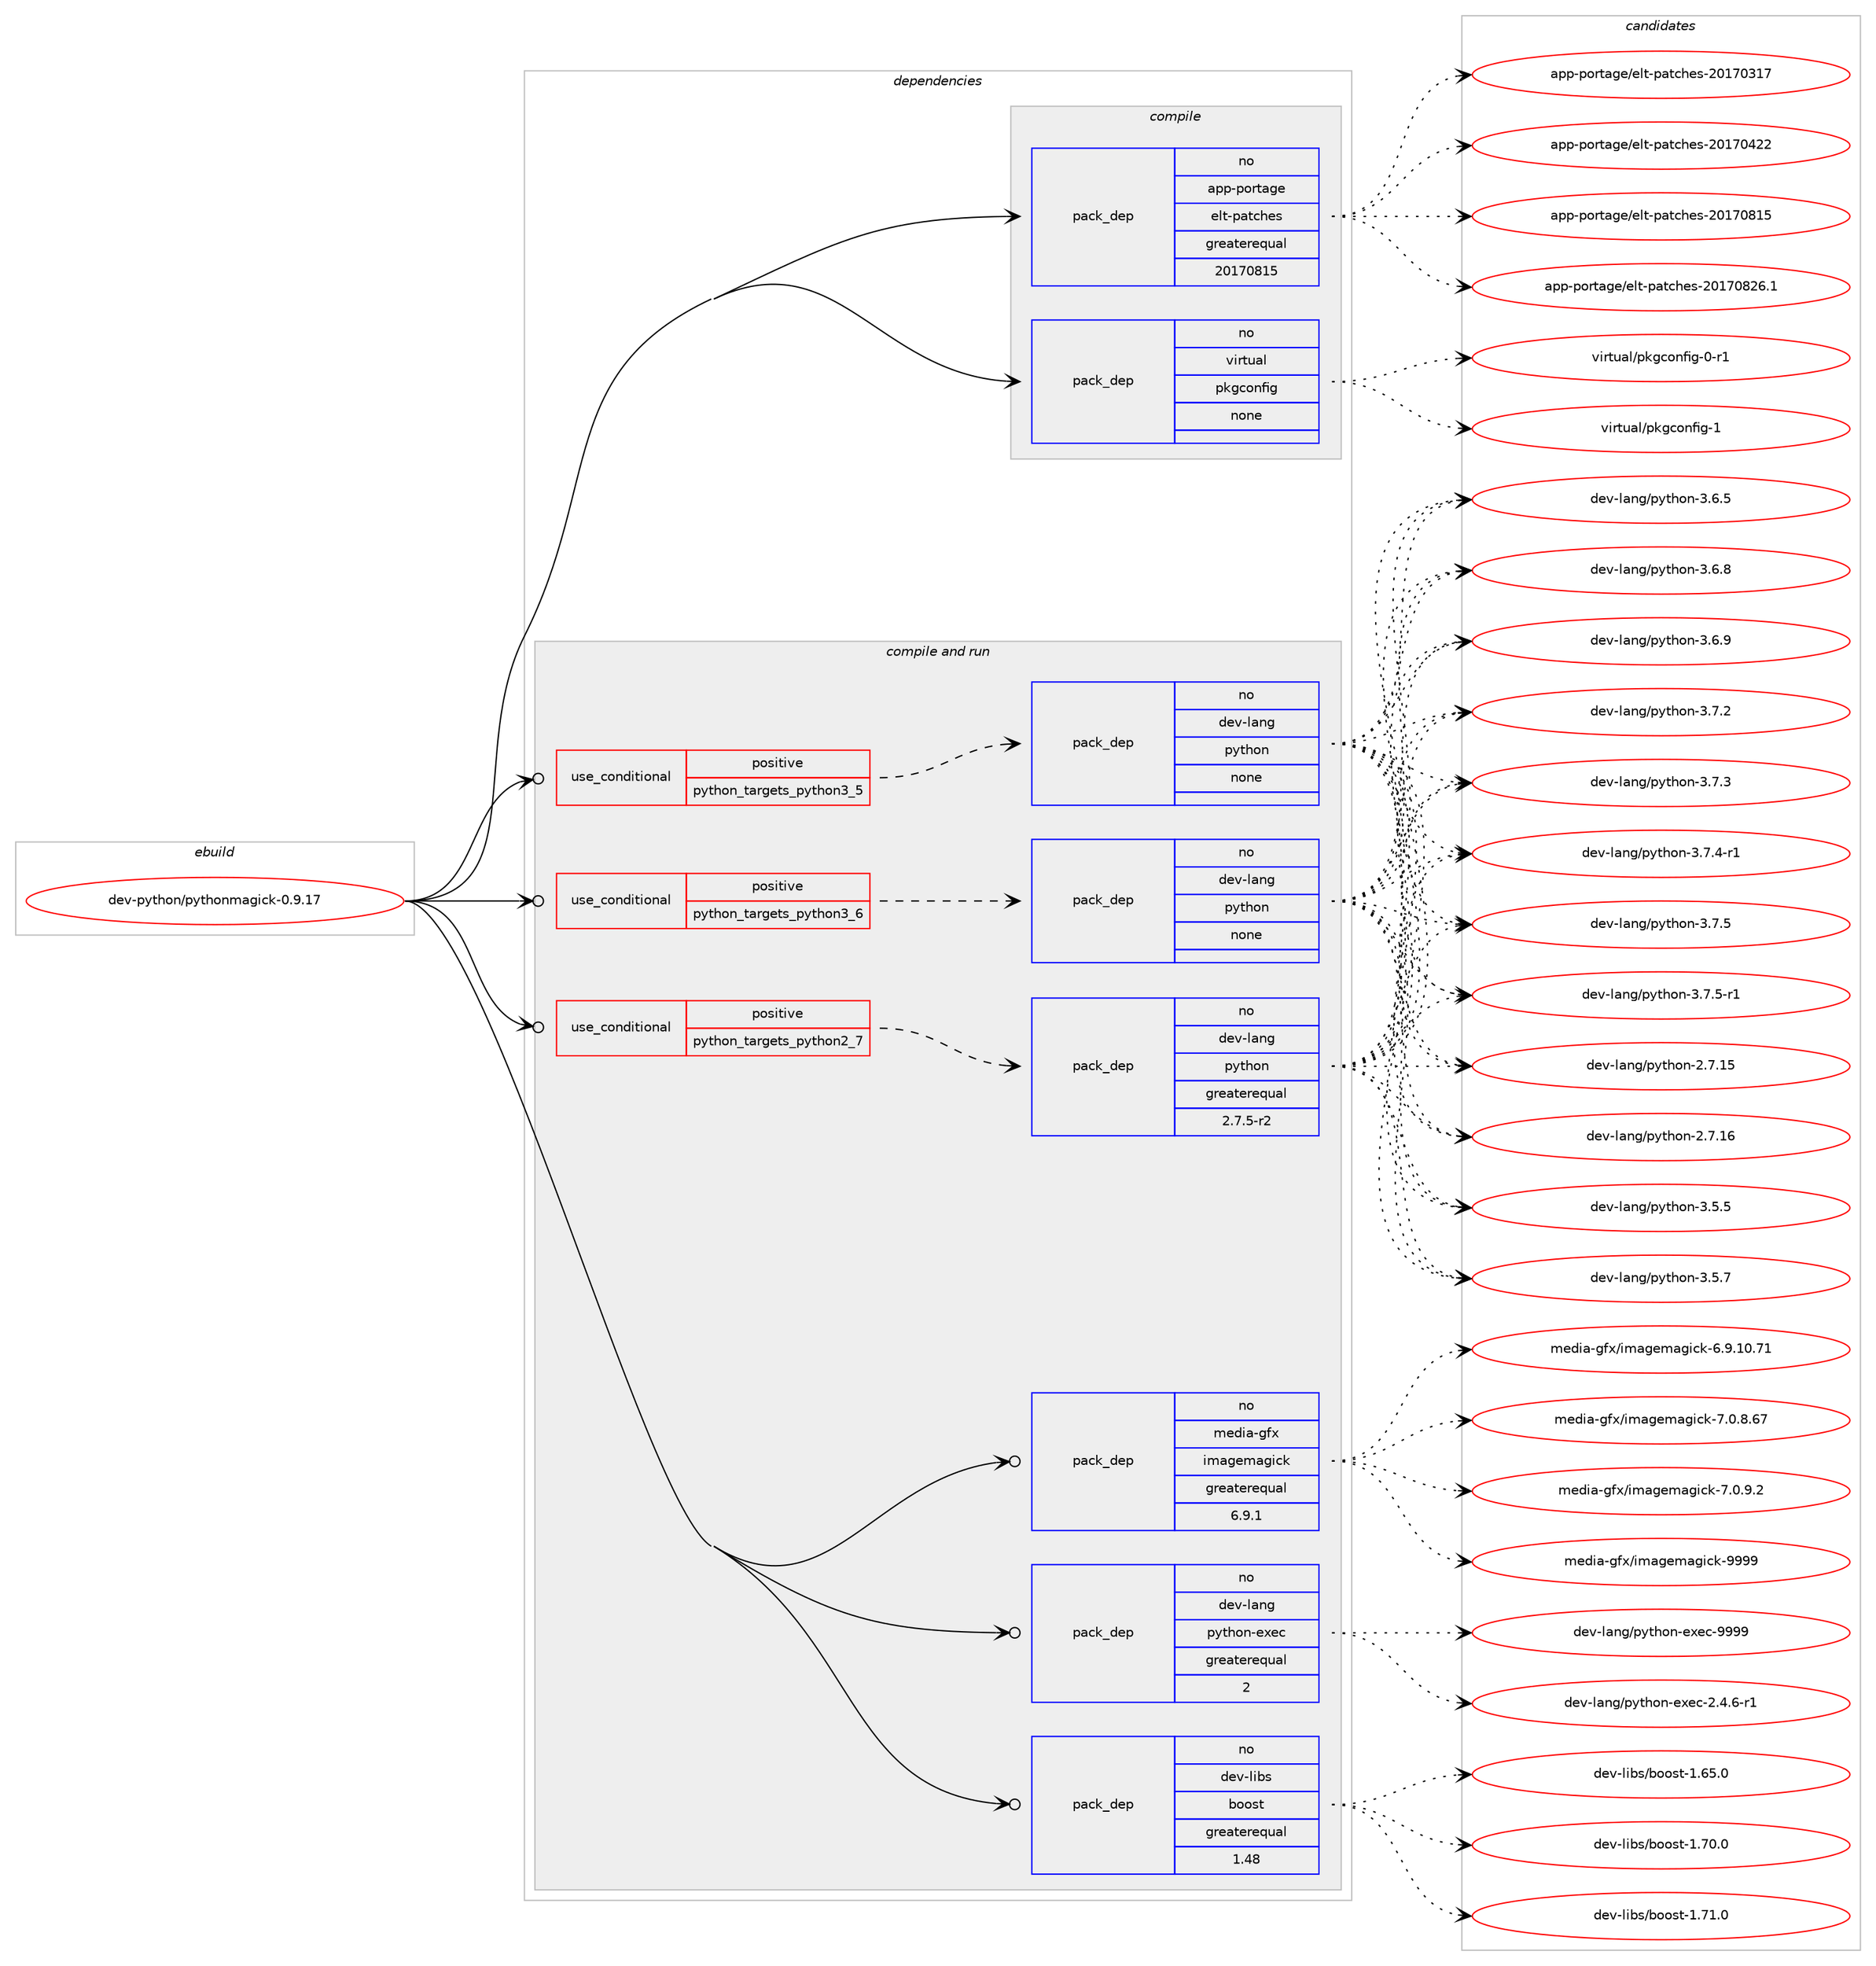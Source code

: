 digraph prolog {

# *************
# Graph options
# *************

newrank=true;
concentrate=true;
compound=true;
graph [rankdir=LR,fontname=Helvetica,fontsize=10,ranksep=1.5];#, ranksep=2.5, nodesep=0.2];
edge  [arrowhead=vee];
node  [fontname=Helvetica,fontsize=10];

# **********
# The ebuild
# **********

subgraph cluster_leftcol {
color=gray;
rank=same;
label=<<i>ebuild</i>>;
id [label="dev-python/pythonmagick-0.9.17", color=red, width=4, href="../dev-python/pythonmagick-0.9.17.svg"];
}

# ****************
# The dependencies
# ****************

subgraph cluster_midcol {
color=gray;
label=<<i>dependencies</i>>;
subgraph cluster_compile {
fillcolor="#eeeeee";
style=filled;
label=<<i>compile</i>>;
subgraph pack473518 {
dependency633439 [label=<<TABLE BORDER="0" CELLBORDER="1" CELLSPACING="0" CELLPADDING="4" WIDTH="220"><TR><TD ROWSPAN="6" CELLPADDING="30">pack_dep</TD></TR><TR><TD WIDTH="110">no</TD></TR><TR><TD>app-portage</TD></TR><TR><TD>elt-patches</TD></TR><TR><TD>greaterequal</TD></TR><TR><TD>20170815</TD></TR></TABLE>>, shape=none, color=blue];
}
id:e -> dependency633439:w [weight=20,style="solid",arrowhead="vee"];
subgraph pack473519 {
dependency633440 [label=<<TABLE BORDER="0" CELLBORDER="1" CELLSPACING="0" CELLPADDING="4" WIDTH="220"><TR><TD ROWSPAN="6" CELLPADDING="30">pack_dep</TD></TR><TR><TD WIDTH="110">no</TD></TR><TR><TD>virtual</TD></TR><TR><TD>pkgconfig</TD></TR><TR><TD>none</TD></TR><TR><TD></TD></TR></TABLE>>, shape=none, color=blue];
}
id:e -> dependency633440:w [weight=20,style="solid",arrowhead="vee"];
}
subgraph cluster_compileandrun {
fillcolor="#eeeeee";
style=filled;
label=<<i>compile and run</i>>;
subgraph cond148048 {
dependency633441 [label=<<TABLE BORDER="0" CELLBORDER="1" CELLSPACING="0" CELLPADDING="4"><TR><TD ROWSPAN="3" CELLPADDING="10">use_conditional</TD></TR><TR><TD>positive</TD></TR><TR><TD>python_targets_python2_7</TD></TR></TABLE>>, shape=none, color=red];
subgraph pack473520 {
dependency633442 [label=<<TABLE BORDER="0" CELLBORDER="1" CELLSPACING="0" CELLPADDING="4" WIDTH="220"><TR><TD ROWSPAN="6" CELLPADDING="30">pack_dep</TD></TR><TR><TD WIDTH="110">no</TD></TR><TR><TD>dev-lang</TD></TR><TR><TD>python</TD></TR><TR><TD>greaterequal</TD></TR><TR><TD>2.7.5-r2</TD></TR></TABLE>>, shape=none, color=blue];
}
dependency633441:e -> dependency633442:w [weight=20,style="dashed",arrowhead="vee"];
}
id:e -> dependency633441:w [weight=20,style="solid",arrowhead="odotvee"];
subgraph cond148049 {
dependency633443 [label=<<TABLE BORDER="0" CELLBORDER="1" CELLSPACING="0" CELLPADDING="4"><TR><TD ROWSPAN="3" CELLPADDING="10">use_conditional</TD></TR><TR><TD>positive</TD></TR><TR><TD>python_targets_python3_5</TD></TR></TABLE>>, shape=none, color=red];
subgraph pack473521 {
dependency633444 [label=<<TABLE BORDER="0" CELLBORDER="1" CELLSPACING="0" CELLPADDING="4" WIDTH="220"><TR><TD ROWSPAN="6" CELLPADDING="30">pack_dep</TD></TR><TR><TD WIDTH="110">no</TD></TR><TR><TD>dev-lang</TD></TR><TR><TD>python</TD></TR><TR><TD>none</TD></TR><TR><TD></TD></TR></TABLE>>, shape=none, color=blue];
}
dependency633443:e -> dependency633444:w [weight=20,style="dashed",arrowhead="vee"];
}
id:e -> dependency633443:w [weight=20,style="solid",arrowhead="odotvee"];
subgraph cond148050 {
dependency633445 [label=<<TABLE BORDER="0" CELLBORDER="1" CELLSPACING="0" CELLPADDING="4"><TR><TD ROWSPAN="3" CELLPADDING="10">use_conditional</TD></TR><TR><TD>positive</TD></TR><TR><TD>python_targets_python3_6</TD></TR></TABLE>>, shape=none, color=red];
subgraph pack473522 {
dependency633446 [label=<<TABLE BORDER="0" CELLBORDER="1" CELLSPACING="0" CELLPADDING="4" WIDTH="220"><TR><TD ROWSPAN="6" CELLPADDING="30">pack_dep</TD></TR><TR><TD WIDTH="110">no</TD></TR><TR><TD>dev-lang</TD></TR><TR><TD>python</TD></TR><TR><TD>none</TD></TR><TR><TD></TD></TR></TABLE>>, shape=none, color=blue];
}
dependency633445:e -> dependency633446:w [weight=20,style="dashed",arrowhead="vee"];
}
id:e -> dependency633445:w [weight=20,style="solid",arrowhead="odotvee"];
subgraph pack473523 {
dependency633447 [label=<<TABLE BORDER="0" CELLBORDER="1" CELLSPACING="0" CELLPADDING="4" WIDTH="220"><TR><TD ROWSPAN="6" CELLPADDING="30">pack_dep</TD></TR><TR><TD WIDTH="110">no</TD></TR><TR><TD>dev-lang</TD></TR><TR><TD>python-exec</TD></TR><TR><TD>greaterequal</TD></TR><TR><TD>2</TD></TR></TABLE>>, shape=none, color=blue];
}
id:e -> dependency633447:w [weight=20,style="solid",arrowhead="odotvee"];
subgraph pack473524 {
dependency633448 [label=<<TABLE BORDER="0" CELLBORDER="1" CELLSPACING="0" CELLPADDING="4" WIDTH="220"><TR><TD ROWSPAN="6" CELLPADDING="30">pack_dep</TD></TR><TR><TD WIDTH="110">no</TD></TR><TR><TD>dev-libs</TD></TR><TR><TD>boost</TD></TR><TR><TD>greaterequal</TD></TR><TR><TD>1.48</TD></TR></TABLE>>, shape=none, color=blue];
}
id:e -> dependency633448:w [weight=20,style="solid",arrowhead="odotvee"];
subgraph pack473525 {
dependency633449 [label=<<TABLE BORDER="0" CELLBORDER="1" CELLSPACING="0" CELLPADDING="4" WIDTH="220"><TR><TD ROWSPAN="6" CELLPADDING="30">pack_dep</TD></TR><TR><TD WIDTH="110">no</TD></TR><TR><TD>media-gfx</TD></TR><TR><TD>imagemagick</TD></TR><TR><TD>greaterequal</TD></TR><TR><TD>6.9.1</TD></TR></TABLE>>, shape=none, color=blue];
}
id:e -> dependency633449:w [weight=20,style="solid",arrowhead="odotvee"];
}
subgraph cluster_run {
fillcolor="#eeeeee";
style=filled;
label=<<i>run</i>>;
}
}

# **************
# The candidates
# **************

subgraph cluster_choices {
rank=same;
color=gray;
label=<<i>candidates</i>>;

subgraph choice473518 {
color=black;
nodesep=1;
choice97112112451121111141169710310147101108116451129711699104101115455048495548514955 [label="app-portage/elt-patches-20170317", color=red, width=4,href="../app-portage/elt-patches-20170317.svg"];
choice97112112451121111141169710310147101108116451129711699104101115455048495548525050 [label="app-portage/elt-patches-20170422", color=red, width=4,href="../app-portage/elt-patches-20170422.svg"];
choice97112112451121111141169710310147101108116451129711699104101115455048495548564953 [label="app-portage/elt-patches-20170815", color=red, width=4,href="../app-portage/elt-patches-20170815.svg"];
choice971121124511211111411697103101471011081164511297116991041011154550484955485650544649 [label="app-portage/elt-patches-20170826.1", color=red, width=4,href="../app-portage/elt-patches-20170826.1.svg"];
dependency633439:e -> choice97112112451121111141169710310147101108116451129711699104101115455048495548514955:w [style=dotted,weight="100"];
dependency633439:e -> choice97112112451121111141169710310147101108116451129711699104101115455048495548525050:w [style=dotted,weight="100"];
dependency633439:e -> choice97112112451121111141169710310147101108116451129711699104101115455048495548564953:w [style=dotted,weight="100"];
dependency633439:e -> choice971121124511211111411697103101471011081164511297116991041011154550484955485650544649:w [style=dotted,weight="100"];
}
subgraph choice473519 {
color=black;
nodesep=1;
choice11810511411611797108471121071039911111010210510345484511449 [label="virtual/pkgconfig-0-r1", color=red, width=4,href="../virtual/pkgconfig-0-r1.svg"];
choice1181051141161179710847112107103991111101021051034549 [label="virtual/pkgconfig-1", color=red, width=4,href="../virtual/pkgconfig-1.svg"];
dependency633440:e -> choice11810511411611797108471121071039911111010210510345484511449:w [style=dotted,weight="100"];
dependency633440:e -> choice1181051141161179710847112107103991111101021051034549:w [style=dotted,weight="100"];
}
subgraph choice473520 {
color=black;
nodesep=1;
choice10010111845108971101034711212111610411111045504655464953 [label="dev-lang/python-2.7.15", color=red, width=4,href="../dev-lang/python-2.7.15.svg"];
choice10010111845108971101034711212111610411111045504655464954 [label="dev-lang/python-2.7.16", color=red, width=4,href="../dev-lang/python-2.7.16.svg"];
choice100101118451089711010347112121116104111110455146534653 [label="dev-lang/python-3.5.5", color=red, width=4,href="../dev-lang/python-3.5.5.svg"];
choice100101118451089711010347112121116104111110455146534655 [label="dev-lang/python-3.5.7", color=red, width=4,href="../dev-lang/python-3.5.7.svg"];
choice100101118451089711010347112121116104111110455146544653 [label="dev-lang/python-3.6.5", color=red, width=4,href="../dev-lang/python-3.6.5.svg"];
choice100101118451089711010347112121116104111110455146544656 [label="dev-lang/python-3.6.8", color=red, width=4,href="../dev-lang/python-3.6.8.svg"];
choice100101118451089711010347112121116104111110455146544657 [label="dev-lang/python-3.6.9", color=red, width=4,href="../dev-lang/python-3.6.9.svg"];
choice100101118451089711010347112121116104111110455146554650 [label="dev-lang/python-3.7.2", color=red, width=4,href="../dev-lang/python-3.7.2.svg"];
choice100101118451089711010347112121116104111110455146554651 [label="dev-lang/python-3.7.3", color=red, width=4,href="../dev-lang/python-3.7.3.svg"];
choice1001011184510897110103471121211161041111104551465546524511449 [label="dev-lang/python-3.7.4-r1", color=red, width=4,href="../dev-lang/python-3.7.4-r1.svg"];
choice100101118451089711010347112121116104111110455146554653 [label="dev-lang/python-3.7.5", color=red, width=4,href="../dev-lang/python-3.7.5.svg"];
choice1001011184510897110103471121211161041111104551465546534511449 [label="dev-lang/python-3.7.5-r1", color=red, width=4,href="../dev-lang/python-3.7.5-r1.svg"];
dependency633442:e -> choice10010111845108971101034711212111610411111045504655464953:w [style=dotted,weight="100"];
dependency633442:e -> choice10010111845108971101034711212111610411111045504655464954:w [style=dotted,weight="100"];
dependency633442:e -> choice100101118451089711010347112121116104111110455146534653:w [style=dotted,weight="100"];
dependency633442:e -> choice100101118451089711010347112121116104111110455146534655:w [style=dotted,weight="100"];
dependency633442:e -> choice100101118451089711010347112121116104111110455146544653:w [style=dotted,weight="100"];
dependency633442:e -> choice100101118451089711010347112121116104111110455146544656:w [style=dotted,weight="100"];
dependency633442:e -> choice100101118451089711010347112121116104111110455146544657:w [style=dotted,weight="100"];
dependency633442:e -> choice100101118451089711010347112121116104111110455146554650:w [style=dotted,weight="100"];
dependency633442:e -> choice100101118451089711010347112121116104111110455146554651:w [style=dotted,weight="100"];
dependency633442:e -> choice1001011184510897110103471121211161041111104551465546524511449:w [style=dotted,weight="100"];
dependency633442:e -> choice100101118451089711010347112121116104111110455146554653:w [style=dotted,weight="100"];
dependency633442:e -> choice1001011184510897110103471121211161041111104551465546534511449:w [style=dotted,weight="100"];
}
subgraph choice473521 {
color=black;
nodesep=1;
choice10010111845108971101034711212111610411111045504655464953 [label="dev-lang/python-2.7.15", color=red, width=4,href="../dev-lang/python-2.7.15.svg"];
choice10010111845108971101034711212111610411111045504655464954 [label="dev-lang/python-2.7.16", color=red, width=4,href="../dev-lang/python-2.7.16.svg"];
choice100101118451089711010347112121116104111110455146534653 [label="dev-lang/python-3.5.5", color=red, width=4,href="../dev-lang/python-3.5.5.svg"];
choice100101118451089711010347112121116104111110455146534655 [label="dev-lang/python-3.5.7", color=red, width=4,href="../dev-lang/python-3.5.7.svg"];
choice100101118451089711010347112121116104111110455146544653 [label="dev-lang/python-3.6.5", color=red, width=4,href="../dev-lang/python-3.6.5.svg"];
choice100101118451089711010347112121116104111110455146544656 [label="dev-lang/python-3.6.8", color=red, width=4,href="../dev-lang/python-3.6.8.svg"];
choice100101118451089711010347112121116104111110455146544657 [label="dev-lang/python-3.6.9", color=red, width=4,href="../dev-lang/python-3.6.9.svg"];
choice100101118451089711010347112121116104111110455146554650 [label="dev-lang/python-3.7.2", color=red, width=4,href="../dev-lang/python-3.7.2.svg"];
choice100101118451089711010347112121116104111110455146554651 [label="dev-lang/python-3.7.3", color=red, width=4,href="../dev-lang/python-3.7.3.svg"];
choice1001011184510897110103471121211161041111104551465546524511449 [label="dev-lang/python-3.7.4-r1", color=red, width=4,href="../dev-lang/python-3.7.4-r1.svg"];
choice100101118451089711010347112121116104111110455146554653 [label="dev-lang/python-3.7.5", color=red, width=4,href="../dev-lang/python-3.7.5.svg"];
choice1001011184510897110103471121211161041111104551465546534511449 [label="dev-lang/python-3.7.5-r1", color=red, width=4,href="../dev-lang/python-3.7.5-r1.svg"];
dependency633444:e -> choice10010111845108971101034711212111610411111045504655464953:w [style=dotted,weight="100"];
dependency633444:e -> choice10010111845108971101034711212111610411111045504655464954:w [style=dotted,weight="100"];
dependency633444:e -> choice100101118451089711010347112121116104111110455146534653:w [style=dotted,weight="100"];
dependency633444:e -> choice100101118451089711010347112121116104111110455146534655:w [style=dotted,weight="100"];
dependency633444:e -> choice100101118451089711010347112121116104111110455146544653:w [style=dotted,weight="100"];
dependency633444:e -> choice100101118451089711010347112121116104111110455146544656:w [style=dotted,weight="100"];
dependency633444:e -> choice100101118451089711010347112121116104111110455146544657:w [style=dotted,weight="100"];
dependency633444:e -> choice100101118451089711010347112121116104111110455146554650:w [style=dotted,weight="100"];
dependency633444:e -> choice100101118451089711010347112121116104111110455146554651:w [style=dotted,weight="100"];
dependency633444:e -> choice1001011184510897110103471121211161041111104551465546524511449:w [style=dotted,weight="100"];
dependency633444:e -> choice100101118451089711010347112121116104111110455146554653:w [style=dotted,weight="100"];
dependency633444:e -> choice1001011184510897110103471121211161041111104551465546534511449:w [style=dotted,weight="100"];
}
subgraph choice473522 {
color=black;
nodesep=1;
choice10010111845108971101034711212111610411111045504655464953 [label="dev-lang/python-2.7.15", color=red, width=4,href="../dev-lang/python-2.7.15.svg"];
choice10010111845108971101034711212111610411111045504655464954 [label="dev-lang/python-2.7.16", color=red, width=4,href="../dev-lang/python-2.7.16.svg"];
choice100101118451089711010347112121116104111110455146534653 [label="dev-lang/python-3.5.5", color=red, width=4,href="../dev-lang/python-3.5.5.svg"];
choice100101118451089711010347112121116104111110455146534655 [label="dev-lang/python-3.5.7", color=red, width=4,href="../dev-lang/python-3.5.7.svg"];
choice100101118451089711010347112121116104111110455146544653 [label="dev-lang/python-3.6.5", color=red, width=4,href="../dev-lang/python-3.6.5.svg"];
choice100101118451089711010347112121116104111110455146544656 [label="dev-lang/python-3.6.8", color=red, width=4,href="../dev-lang/python-3.6.8.svg"];
choice100101118451089711010347112121116104111110455146544657 [label="dev-lang/python-3.6.9", color=red, width=4,href="../dev-lang/python-3.6.9.svg"];
choice100101118451089711010347112121116104111110455146554650 [label="dev-lang/python-3.7.2", color=red, width=4,href="../dev-lang/python-3.7.2.svg"];
choice100101118451089711010347112121116104111110455146554651 [label="dev-lang/python-3.7.3", color=red, width=4,href="../dev-lang/python-3.7.3.svg"];
choice1001011184510897110103471121211161041111104551465546524511449 [label="dev-lang/python-3.7.4-r1", color=red, width=4,href="../dev-lang/python-3.7.4-r1.svg"];
choice100101118451089711010347112121116104111110455146554653 [label="dev-lang/python-3.7.5", color=red, width=4,href="../dev-lang/python-3.7.5.svg"];
choice1001011184510897110103471121211161041111104551465546534511449 [label="dev-lang/python-3.7.5-r1", color=red, width=4,href="../dev-lang/python-3.7.5-r1.svg"];
dependency633446:e -> choice10010111845108971101034711212111610411111045504655464953:w [style=dotted,weight="100"];
dependency633446:e -> choice10010111845108971101034711212111610411111045504655464954:w [style=dotted,weight="100"];
dependency633446:e -> choice100101118451089711010347112121116104111110455146534653:w [style=dotted,weight="100"];
dependency633446:e -> choice100101118451089711010347112121116104111110455146534655:w [style=dotted,weight="100"];
dependency633446:e -> choice100101118451089711010347112121116104111110455146544653:w [style=dotted,weight="100"];
dependency633446:e -> choice100101118451089711010347112121116104111110455146544656:w [style=dotted,weight="100"];
dependency633446:e -> choice100101118451089711010347112121116104111110455146544657:w [style=dotted,weight="100"];
dependency633446:e -> choice100101118451089711010347112121116104111110455146554650:w [style=dotted,weight="100"];
dependency633446:e -> choice100101118451089711010347112121116104111110455146554651:w [style=dotted,weight="100"];
dependency633446:e -> choice1001011184510897110103471121211161041111104551465546524511449:w [style=dotted,weight="100"];
dependency633446:e -> choice100101118451089711010347112121116104111110455146554653:w [style=dotted,weight="100"];
dependency633446:e -> choice1001011184510897110103471121211161041111104551465546534511449:w [style=dotted,weight="100"];
}
subgraph choice473523 {
color=black;
nodesep=1;
choice10010111845108971101034711212111610411111045101120101994550465246544511449 [label="dev-lang/python-exec-2.4.6-r1", color=red, width=4,href="../dev-lang/python-exec-2.4.6-r1.svg"];
choice10010111845108971101034711212111610411111045101120101994557575757 [label="dev-lang/python-exec-9999", color=red, width=4,href="../dev-lang/python-exec-9999.svg"];
dependency633447:e -> choice10010111845108971101034711212111610411111045101120101994550465246544511449:w [style=dotted,weight="100"];
dependency633447:e -> choice10010111845108971101034711212111610411111045101120101994557575757:w [style=dotted,weight="100"];
}
subgraph choice473524 {
color=black;
nodesep=1;
choice1001011184510810598115479811111111511645494654534648 [label="dev-libs/boost-1.65.0", color=red, width=4,href="../dev-libs/boost-1.65.0.svg"];
choice1001011184510810598115479811111111511645494655484648 [label="dev-libs/boost-1.70.0", color=red, width=4,href="../dev-libs/boost-1.70.0.svg"];
choice1001011184510810598115479811111111511645494655494648 [label="dev-libs/boost-1.71.0", color=red, width=4,href="../dev-libs/boost-1.71.0.svg"];
dependency633448:e -> choice1001011184510810598115479811111111511645494654534648:w [style=dotted,weight="100"];
dependency633448:e -> choice1001011184510810598115479811111111511645494655484648:w [style=dotted,weight="100"];
dependency633448:e -> choice1001011184510810598115479811111111511645494655494648:w [style=dotted,weight="100"];
}
subgraph choice473525 {
color=black;
nodesep=1;
choice10910110010597451031021204710510997103101109971031059910745544657464948465549 [label="media-gfx/imagemagick-6.9.10.71", color=red, width=4,href="../media-gfx/imagemagick-6.9.10.71.svg"];
choice109101100105974510310212047105109971031011099710310599107455546484656465455 [label="media-gfx/imagemagick-7.0.8.67", color=red, width=4,href="../media-gfx/imagemagick-7.0.8.67.svg"];
choice1091011001059745103102120471051099710310110997103105991074555464846574650 [label="media-gfx/imagemagick-7.0.9.2", color=red, width=4,href="../media-gfx/imagemagick-7.0.9.2.svg"];
choice1091011001059745103102120471051099710310110997103105991074557575757 [label="media-gfx/imagemagick-9999", color=red, width=4,href="../media-gfx/imagemagick-9999.svg"];
dependency633449:e -> choice10910110010597451031021204710510997103101109971031059910745544657464948465549:w [style=dotted,weight="100"];
dependency633449:e -> choice109101100105974510310212047105109971031011099710310599107455546484656465455:w [style=dotted,weight="100"];
dependency633449:e -> choice1091011001059745103102120471051099710310110997103105991074555464846574650:w [style=dotted,weight="100"];
dependency633449:e -> choice1091011001059745103102120471051099710310110997103105991074557575757:w [style=dotted,weight="100"];
}
}

}
